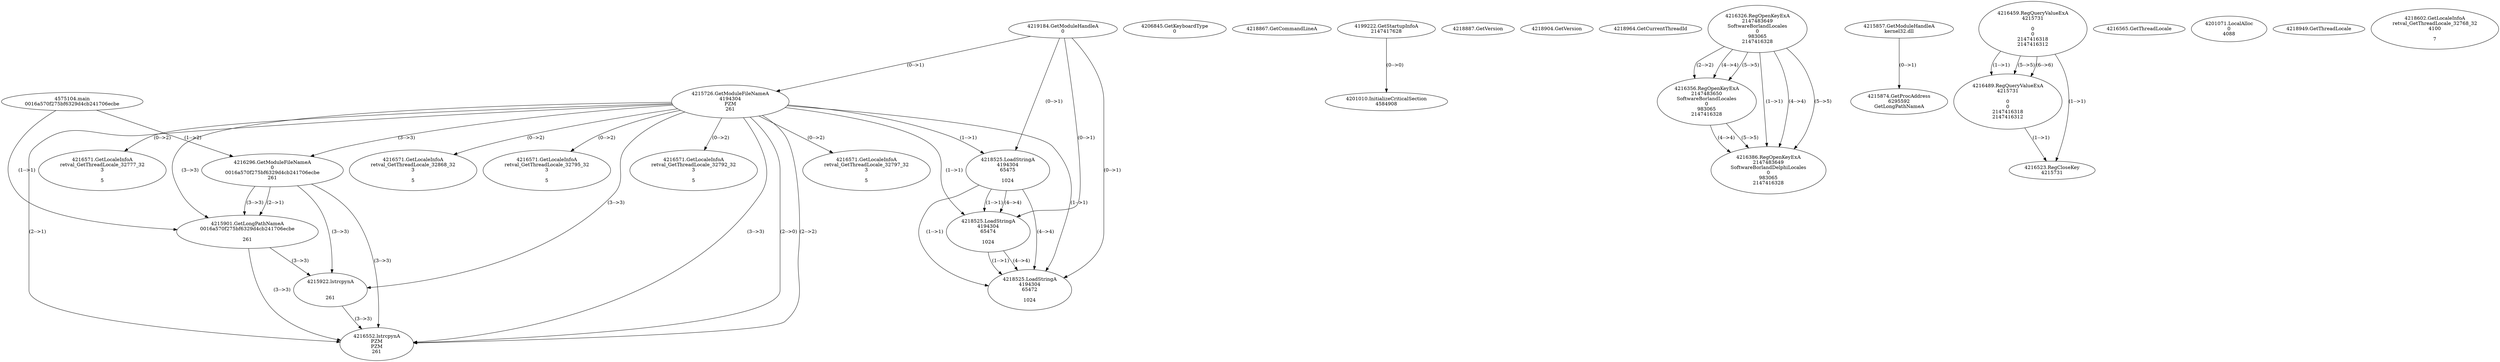 // Global SCDG with merge call
digraph {
	0 [label="4575104.main
0016a570f275bf6329d4cb241706ecbe"]
	1 [label="4219184.GetModuleHandleA
0"]
	2 [label="4206845.GetKeyboardType
0"]
	3 [label="4218867.GetCommandLineA
"]
	4 [label="4199222.GetStartupInfoA
2147417628"]
	5 [label="4218887.GetVersion
"]
	6 [label="4218904.GetVersion
"]
	7 [label="4218964.GetCurrentThreadId
"]
	8 [label="4215726.GetModuleFileNameA
4194304
PZM
261"]
	1 -> 8 [label="(0-->1)"]
	9 [label="4216296.GetModuleFileNameA
0
0016a570f275bf6329d4cb241706ecbe
261"]
	0 -> 9 [label="(1-->2)"]
	8 -> 9 [label="(3-->3)"]
	10 [label="4216326.RegOpenKeyExA
2147483649
Software\Borland\Locales
0
983065
2147416328"]
	11 [label="4216356.RegOpenKeyExA
2147483650
Software\Borland\Locales
0
983065
2147416328"]
	10 -> 11 [label="(2-->2)"]
	10 -> 11 [label="(4-->4)"]
	10 -> 11 [label="(5-->5)"]
	12 [label="4215857.GetModuleHandleA
kernel32.dll"]
	13 [label="4215874.GetProcAddress
6295592
GetLongPathNameA"]
	12 -> 13 [label="(0-->1)"]
	14 [label="4215901.GetLongPathNameA
0016a570f275bf6329d4cb241706ecbe

261"]
	0 -> 14 [label="(1-->1)"]
	9 -> 14 [label="(2-->1)"]
	8 -> 14 [label="(3-->3)"]
	9 -> 14 [label="(3-->3)"]
	15 [label="4215922.lstrcpynA


261"]
	8 -> 15 [label="(3-->3)"]
	9 -> 15 [label="(3-->3)"]
	14 -> 15 [label="(3-->3)"]
	16 [label="4216459.RegQueryValueExA
4215731

0
0
2147416318
2147416312"]
	17 [label="4216489.RegQueryValueExA
4215731

0
0
2147416318
2147416312"]
	16 -> 17 [label="(1-->1)"]
	16 -> 17 [label="(5-->5)"]
	16 -> 17 [label="(6-->6)"]
	18 [label="4216523.RegCloseKey
4215731"]
	16 -> 18 [label="(1-->1)"]
	17 -> 18 [label="(1-->1)"]
	19 [label="4216552.lstrcpynA
PZM
PZM
261"]
	8 -> 19 [label="(2-->1)"]
	8 -> 19 [label="(2-->2)"]
	8 -> 19 [label="(3-->3)"]
	9 -> 19 [label="(3-->3)"]
	14 -> 19 [label="(3-->3)"]
	15 -> 19 [label="(3-->3)"]
	8 -> 19 [label="(2-->0)"]
	20 [label="4216565.GetThreadLocale
"]
	21 [label="4216571.GetLocaleInfoA
retval_GetThreadLocale_32797_32
3

5"]
	8 -> 21 [label="(0-->2)"]
	22 [label="4218525.LoadStringA
4194304
65475

1024"]
	1 -> 22 [label="(0-->1)"]
	8 -> 22 [label="(1-->1)"]
	23 [label="4218525.LoadStringA
4194304
65474

1024"]
	1 -> 23 [label="(0-->1)"]
	8 -> 23 [label="(1-->1)"]
	22 -> 23 [label="(1-->1)"]
	22 -> 23 [label="(4-->4)"]
	24 [label="4216386.RegOpenKeyExA
2147483649
Software\Borland\Delphi\Locales
0
983065
2147416328"]
	10 -> 24 [label="(1-->1)"]
	10 -> 24 [label="(4-->4)"]
	11 -> 24 [label="(4-->4)"]
	10 -> 24 [label="(5-->5)"]
	11 -> 24 [label="(5-->5)"]
	25 [label="4216571.GetLocaleInfoA
retval_GetThreadLocale_32777_32
3

5"]
	8 -> 25 [label="(0-->2)"]
	26 [label="4201010.InitializeCriticalSection
4584908"]
	4 -> 26 [label="(0-->0)"]
	27 [label="4201071.LocalAlloc
0
4088"]
	28 [label="4218525.LoadStringA
4194304
65472

1024"]
	1 -> 28 [label="(0-->1)"]
	8 -> 28 [label="(1-->1)"]
	22 -> 28 [label="(1-->1)"]
	23 -> 28 [label="(1-->1)"]
	22 -> 28 [label="(4-->4)"]
	23 -> 28 [label="(4-->4)"]
	29 [label="4218949.GetThreadLocale
"]
	30 [label="4218602.GetLocaleInfoA
retval_GetThreadLocale_32768_32
4100

7"]
	31 [label="4216571.GetLocaleInfoA
retval_GetThreadLocale_32868_32
3

5"]
	8 -> 31 [label="(0-->2)"]
	32 [label="4216571.GetLocaleInfoA
retval_GetThreadLocale_32795_32
3

5"]
	8 -> 32 [label="(0-->2)"]
	33 [label="4216571.GetLocaleInfoA
retval_GetThreadLocale_32792_32
3

5"]
	8 -> 33 [label="(0-->2)"]
}
